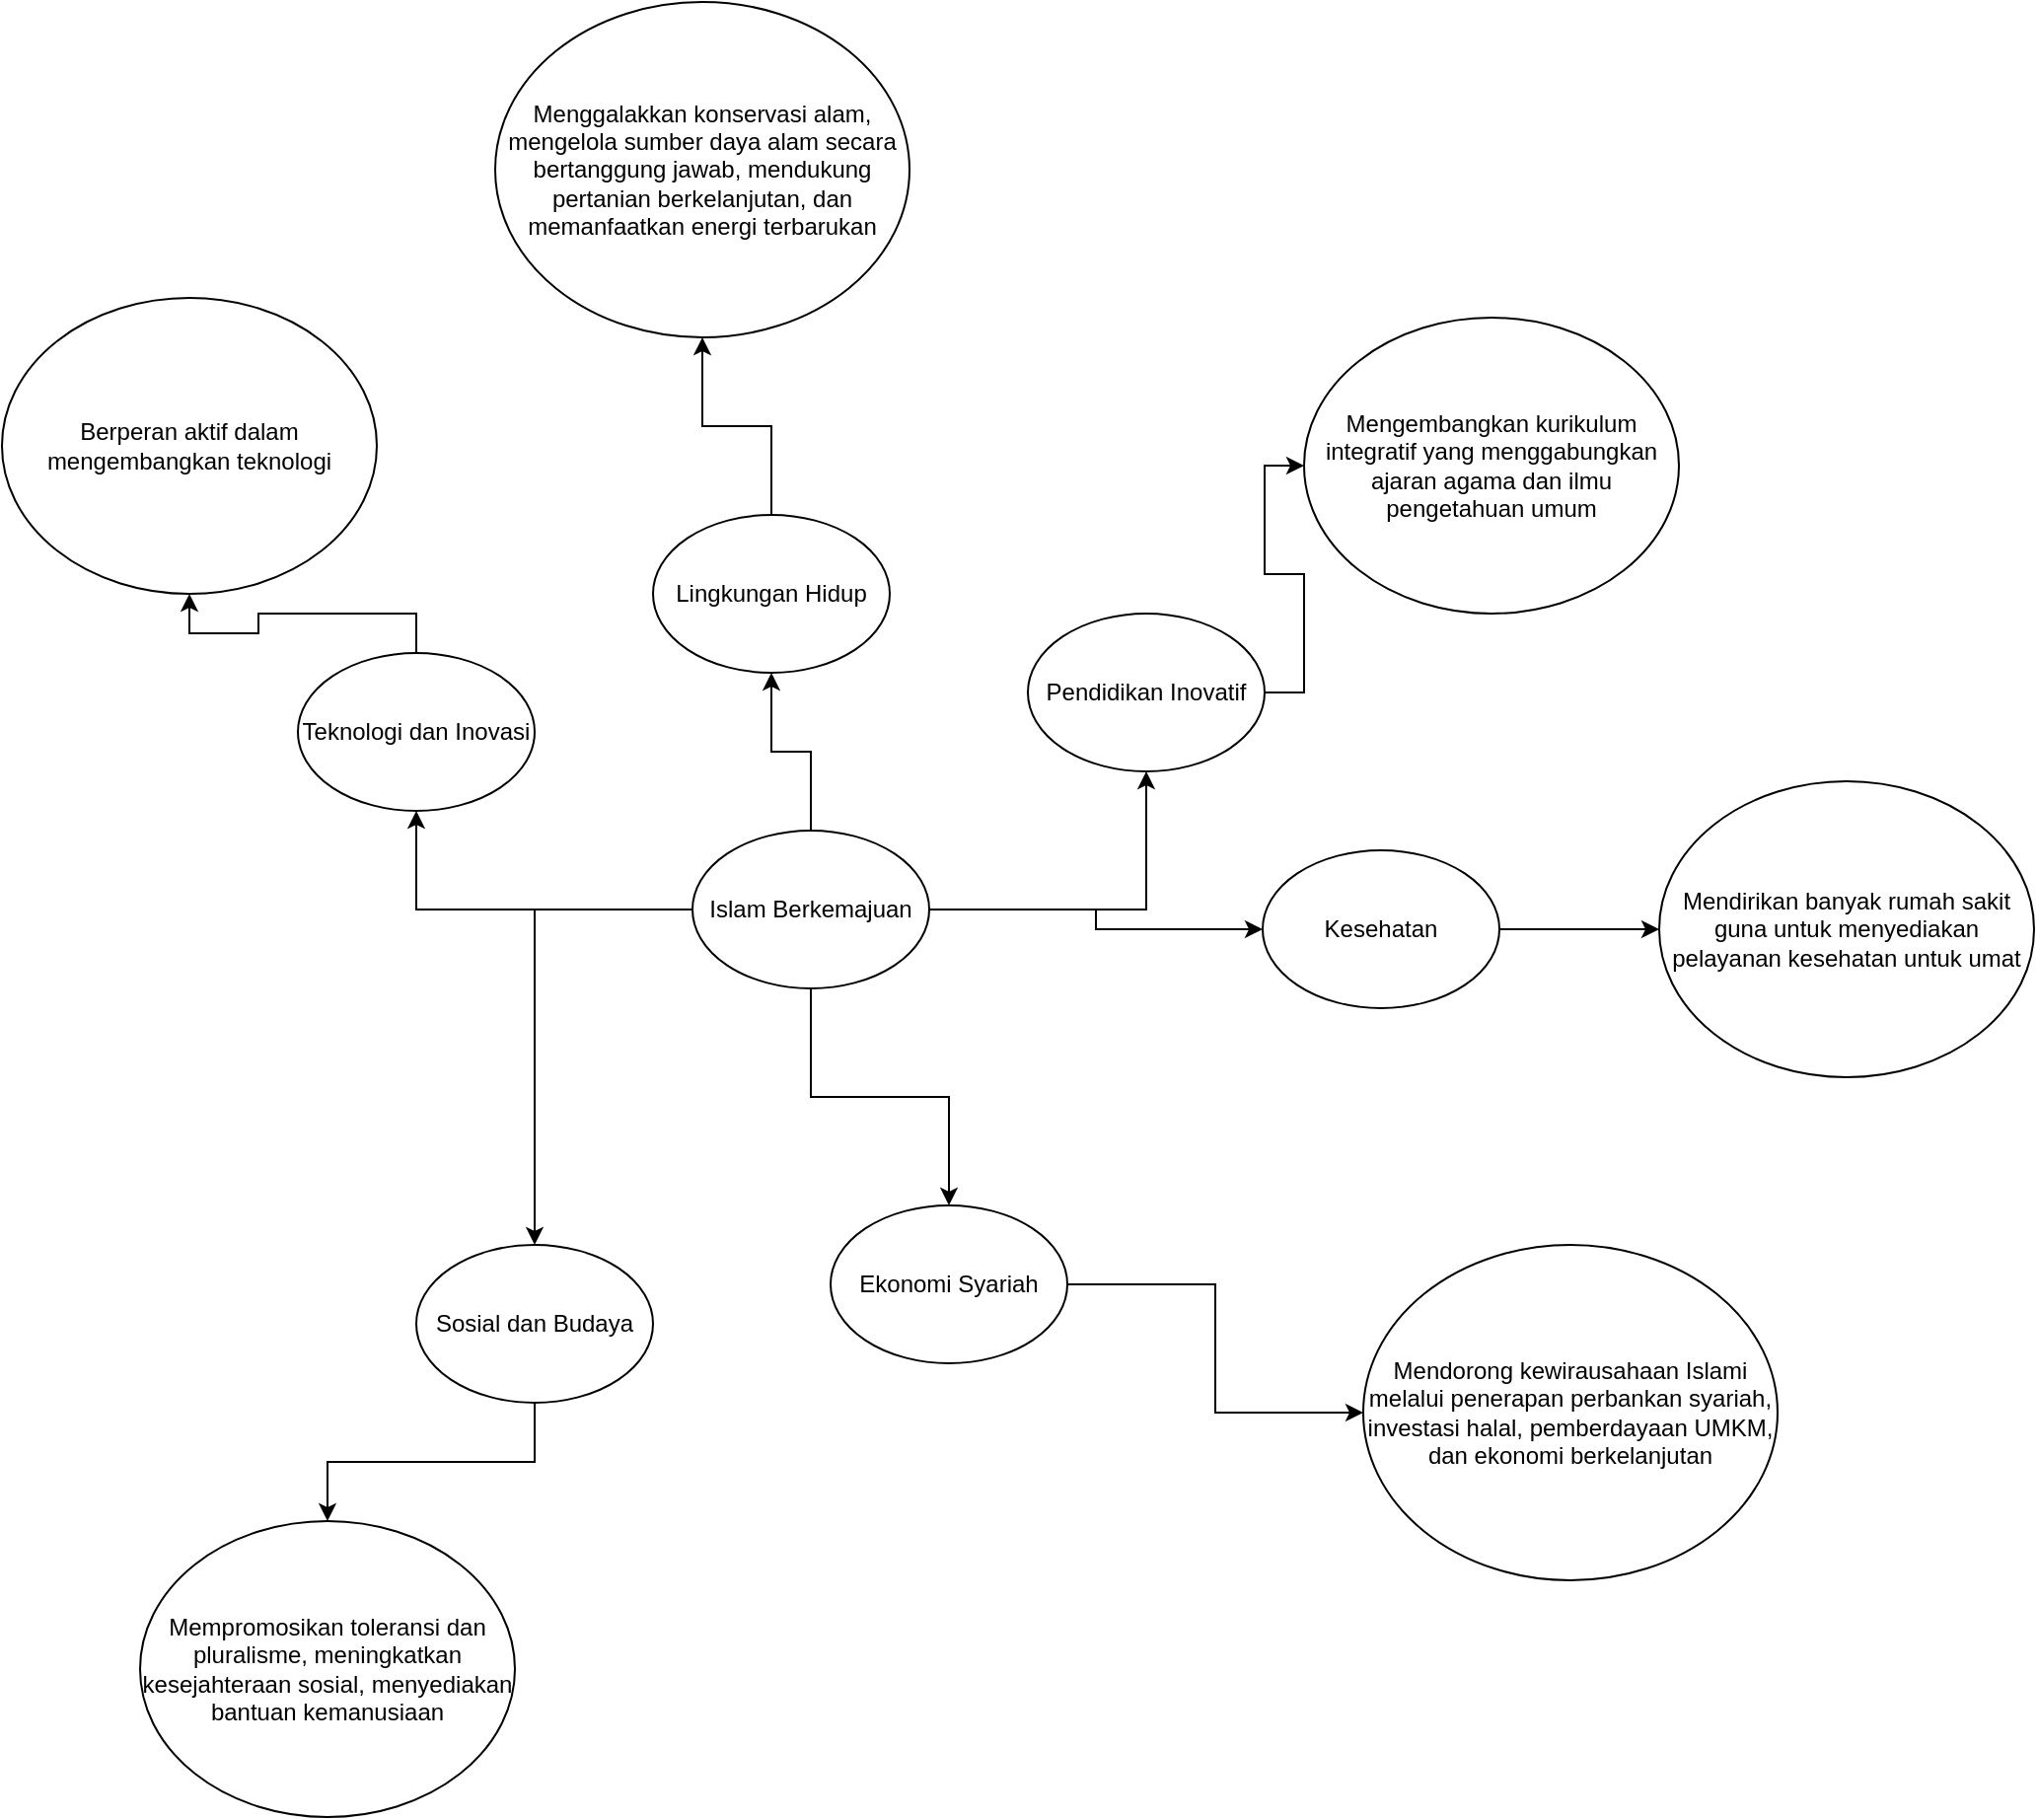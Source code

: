 <mxfile version="24.4.13" type="device">
  <diagram name="Page-1" id="eXkniUL_r-uOxXBMNaxA">
    <mxGraphModel dx="2817" dy="1311" grid="1" gridSize="10" guides="1" tooltips="1" connect="1" arrows="1" fold="1" page="1" pageScale="1" pageWidth="1654" pageHeight="1169" math="0" shadow="0">
      <root>
        <mxCell id="0" />
        <mxCell id="1" parent="0" />
        <mxCell id="1K09tjAICM7_hjX4-UmU-10" style="edgeStyle=orthogonalEdgeStyle;rounded=0;orthogonalLoop=1;jettySize=auto;html=1;" edge="1" parent="1" source="1K09tjAICM7_hjX4-UmU-1" target="1K09tjAICM7_hjX4-UmU-6">
          <mxGeometry relative="1" as="geometry" />
        </mxCell>
        <mxCell id="1K09tjAICM7_hjX4-UmU-11" style="edgeStyle=orthogonalEdgeStyle;rounded=0;orthogonalLoop=1;jettySize=auto;html=1;" edge="1" parent="1" source="1K09tjAICM7_hjX4-UmU-1" target="1K09tjAICM7_hjX4-UmU-7">
          <mxGeometry relative="1" as="geometry" />
        </mxCell>
        <mxCell id="1K09tjAICM7_hjX4-UmU-12" style="edgeStyle=orthogonalEdgeStyle;rounded=0;orthogonalLoop=1;jettySize=auto;html=1;" edge="1" parent="1" source="1K09tjAICM7_hjX4-UmU-1" target="1K09tjAICM7_hjX4-UmU-2">
          <mxGeometry relative="1" as="geometry" />
        </mxCell>
        <mxCell id="1K09tjAICM7_hjX4-UmU-13" style="edgeStyle=orthogonalEdgeStyle;rounded=0;orthogonalLoop=1;jettySize=auto;html=1;" edge="1" parent="1" source="1K09tjAICM7_hjX4-UmU-1" target="1K09tjAICM7_hjX4-UmU-8">
          <mxGeometry relative="1" as="geometry" />
        </mxCell>
        <mxCell id="1K09tjAICM7_hjX4-UmU-14" style="edgeStyle=orthogonalEdgeStyle;rounded=0;orthogonalLoop=1;jettySize=auto;html=1;" edge="1" parent="1" source="1K09tjAICM7_hjX4-UmU-1" target="1K09tjAICM7_hjX4-UmU-3">
          <mxGeometry relative="1" as="geometry" />
        </mxCell>
        <mxCell id="1K09tjAICM7_hjX4-UmU-15" style="edgeStyle=orthogonalEdgeStyle;rounded=0;orthogonalLoop=1;jettySize=auto;html=1;" edge="1" parent="1" source="1K09tjAICM7_hjX4-UmU-1" target="1K09tjAICM7_hjX4-UmU-4">
          <mxGeometry relative="1" as="geometry" />
        </mxCell>
        <mxCell id="1K09tjAICM7_hjX4-UmU-1" value="Islam Berkemajuan" style="ellipse;whiteSpace=wrap;html=1;" vertex="1" parent="1">
          <mxGeometry x="810" y="520" width="120" height="80" as="geometry" />
        </mxCell>
        <mxCell id="1K09tjAICM7_hjX4-UmU-21" style="edgeStyle=orthogonalEdgeStyle;rounded=0;orthogonalLoop=1;jettySize=auto;html=1;" edge="1" parent="1" source="1K09tjAICM7_hjX4-UmU-2" target="1K09tjAICM7_hjX4-UmU-20">
          <mxGeometry relative="1" as="geometry" />
        </mxCell>
        <mxCell id="1K09tjAICM7_hjX4-UmU-2" value="Pendidikan Inovatif" style="ellipse;whiteSpace=wrap;html=1;" vertex="1" parent="1">
          <mxGeometry x="980" y="410" width="120" height="80" as="geometry" />
        </mxCell>
        <mxCell id="1K09tjAICM7_hjX4-UmU-25" style="edgeStyle=orthogonalEdgeStyle;rounded=0;orthogonalLoop=1;jettySize=auto;html=1;" edge="1" parent="1" source="1K09tjAICM7_hjX4-UmU-3" target="1K09tjAICM7_hjX4-UmU-24">
          <mxGeometry relative="1" as="geometry" />
        </mxCell>
        <mxCell id="1K09tjAICM7_hjX4-UmU-3" value="Ekonomi Syariah" style="ellipse;whiteSpace=wrap;html=1;" vertex="1" parent="1">
          <mxGeometry x="880" y="710" width="120" height="80" as="geometry" />
        </mxCell>
        <mxCell id="1K09tjAICM7_hjX4-UmU-27" value="" style="edgeStyle=orthogonalEdgeStyle;rounded=0;orthogonalLoop=1;jettySize=auto;html=1;" edge="1" parent="1" source="1K09tjAICM7_hjX4-UmU-4" target="1K09tjAICM7_hjX4-UmU-26">
          <mxGeometry relative="1" as="geometry" />
        </mxCell>
        <mxCell id="1K09tjAICM7_hjX4-UmU-4" value="Sosial dan Budaya" style="ellipse;whiteSpace=wrap;html=1;" vertex="1" parent="1">
          <mxGeometry x="670" y="730" width="120" height="80" as="geometry" />
        </mxCell>
        <mxCell id="1K09tjAICM7_hjX4-UmU-31" style="edgeStyle=orthogonalEdgeStyle;rounded=0;orthogonalLoop=1;jettySize=auto;html=1;" edge="1" parent="1" source="1K09tjAICM7_hjX4-UmU-6" target="1K09tjAICM7_hjX4-UmU-30">
          <mxGeometry relative="1" as="geometry" />
        </mxCell>
        <mxCell id="1K09tjAICM7_hjX4-UmU-6" value="Teknologi dan Inovasi" style="ellipse;whiteSpace=wrap;html=1;" vertex="1" parent="1">
          <mxGeometry x="610" y="430" width="120" height="80" as="geometry" />
        </mxCell>
        <mxCell id="1K09tjAICM7_hjX4-UmU-33" value="" style="edgeStyle=orthogonalEdgeStyle;rounded=0;orthogonalLoop=1;jettySize=auto;html=1;" edge="1" parent="1" source="1K09tjAICM7_hjX4-UmU-7" target="1K09tjAICM7_hjX4-UmU-32">
          <mxGeometry relative="1" as="geometry" />
        </mxCell>
        <mxCell id="1K09tjAICM7_hjX4-UmU-7" value="Lingkungan Hidup" style="ellipse;whiteSpace=wrap;html=1;" vertex="1" parent="1">
          <mxGeometry x="790" y="360" width="120" height="80" as="geometry" />
        </mxCell>
        <mxCell id="1K09tjAICM7_hjX4-UmU-23" value="" style="edgeStyle=orthogonalEdgeStyle;rounded=0;orthogonalLoop=1;jettySize=auto;html=1;" edge="1" parent="1" source="1K09tjAICM7_hjX4-UmU-8" target="1K09tjAICM7_hjX4-UmU-22">
          <mxGeometry relative="1" as="geometry" />
        </mxCell>
        <mxCell id="1K09tjAICM7_hjX4-UmU-8" value="Kesehatan" style="ellipse;whiteSpace=wrap;html=1;" vertex="1" parent="1">
          <mxGeometry x="1099" y="530" width="120" height="80" as="geometry" />
        </mxCell>
        <mxCell id="1K09tjAICM7_hjX4-UmU-20" value="Mengembangkan kurikulum integratif yang menggabungkan ajaran agama dan ilmu pengetahuan umum" style="ellipse;whiteSpace=wrap;html=1;" vertex="1" parent="1">
          <mxGeometry x="1120" y="260" width="190" height="150" as="geometry" />
        </mxCell>
        <mxCell id="1K09tjAICM7_hjX4-UmU-22" value="Mendirikan banyak rumah sakit guna untuk menyediakan pelayanan kesehatan untuk umat" style="ellipse;whiteSpace=wrap;html=1;" vertex="1" parent="1">
          <mxGeometry x="1300" y="495" width="190" height="150" as="geometry" />
        </mxCell>
        <mxCell id="1K09tjAICM7_hjX4-UmU-24" value="Mendorong kewirausahaan Islami melalui penerapan perbankan syariah, investasi halal, pemberdayaan UMKM, dan ekonomi berkelanjutan" style="ellipse;whiteSpace=wrap;html=1;" vertex="1" parent="1">
          <mxGeometry x="1150" y="730" width="210" height="170" as="geometry" />
        </mxCell>
        <mxCell id="1K09tjAICM7_hjX4-UmU-26" value="Mempromosikan toleransi dan pluralisme, meningkatkan kesejahteraan sosial, menyediakan bantuan kemanusiaan" style="ellipse;whiteSpace=wrap;html=1;" vertex="1" parent="1">
          <mxGeometry x="530" y="870" width="190" height="150" as="geometry" />
        </mxCell>
        <mxCell id="1K09tjAICM7_hjX4-UmU-30" value="Berperan aktif dalam mengembangkan teknologi" style="ellipse;whiteSpace=wrap;html=1;" vertex="1" parent="1">
          <mxGeometry x="460" y="250" width="190" height="150" as="geometry" />
        </mxCell>
        <mxCell id="1K09tjAICM7_hjX4-UmU-32" value="Menggalakkan konservasi alam, mengelola sumber daya alam secara bertanggung jawab, mendukung pertanian berkelanjutan, dan memanfaatkan energi terbarukan" style="ellipse;whiteSpace=wrap;html=1;" vertex="1" parent="1">
          <mxGeometry x="710" y="100" width="210" height="170" as="geometry" />
        </mxCell>
      </root>
    </mxGraphModel>
  </diagram>
</mxfile>
